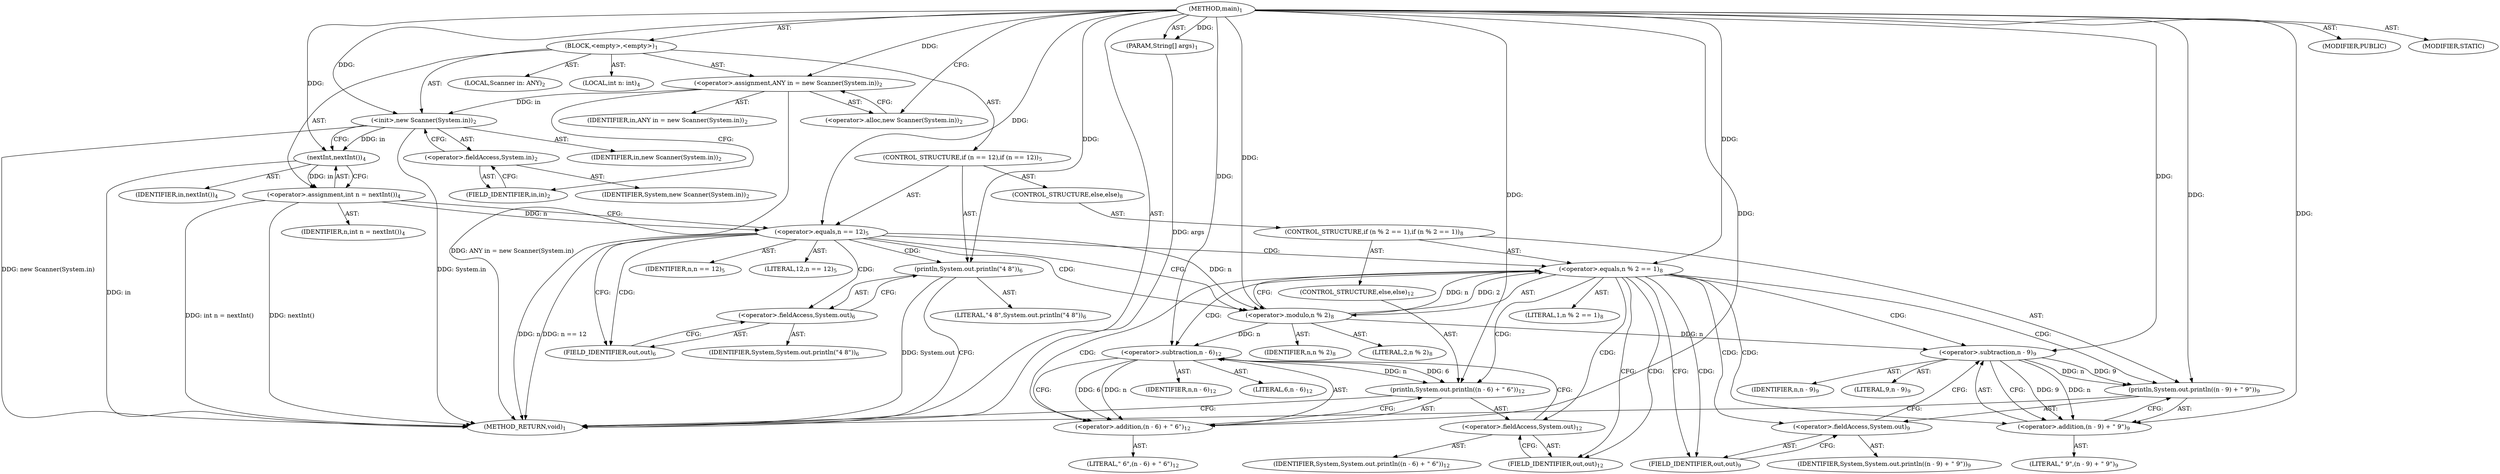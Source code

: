 digraph "main" {  
"19" [label = <(METHOD,main)<SUB>1</SUB>> ]
"20" [label = <(PARAM,String[] args)<SUB>1</SUB>> ]
"21" [label = <(BLOCK,&lt;empty&gt;,&lt;empty&gt;)<SUB>1</SUB>> ]
"4" [label = <(LOCAL,Scanner in: ANY)<SUB>2</SUB>> ]
"22" [label = <(&lt;operator&gt;.assignment,ANY in = new Scanner(System.in))<SUB>2</SUB>> ]
"23" [label = <(IDENTIFIER,in,ANY in = new Scanner(System.in))<SUB>2</SUB>> ]
"24" [label = <(&lt;operator&gt;.alloc,new Scanner(System.in))<SUB>2</SUB>> ]
"25" [label = <(&lt;init&gt;,new Scanner(System.in))<SUB>2</SUB>> ]
"3" [label = <(IDENTIFIER,in,new Scanner(System.in))<SUB>2</SUB>> ]
"26" [label = <(&lt;operator&gt;.fieldAccess,System.in)<SUB>2</SUB>> ]
"27" [label = <(IDENTIFIER,System,new Scanner(System.in))<SUB>2</SUB>> ]
"28" [label = <(FIELD_IDENTIFIER,in,in)<SUB>2</SUB>> ]
"29" [label = <(LOCAL,int n: int)<SUB>4</SUB>> ]
"30" [label = <(&lt;operator&gt;.assignment,int n = nextInt())<SUB>4</SUB>> ]
"31" [label = <(IDENTIFIER,n,int n = nextInt())<SUB>4</SUB>> ]
"32" [label = <(nextInt,nextInt())<SUB>4</SUB>> ]
"33" [label = <(IDENTIFIER,in,nextInt())<SUB>4</SUB>> ]
"34" [label = <(CONTROL_STRUCTURE,if (n == 12),if (n == 12))<SUB>5</SUB>> ]
"35" [label = <(&lt;operator&gt;.equals,n == 12)<SUB>5</SUB>> ]
"36" [label = <(IDENTIFIER,n,n == 12)<SUB>5</SUB>> ]
"37" [label = <(LITERAL,12,n == 12)<SUB>5</SUB>> ]
"38" [label = <(println,System.out.println(&quot;4 8&quot;))<SUB>6</SUB>> ]
"39" [label = <(&lt;operator&gt;.fieldAccess,System.out)<SUB>6</SUB>> ]
"40" [label = <(IDENTIFIER,System,System.out.println(&quot;4 8&quot;))<SUB>6</SUB>> ]
"41" [label = <(FIELD_IDENTIFIER,out,out)<SUB>6</SUB>> ]
"42" [label = <(LITERAL,&quot;4 8&quot;,System.out.println(&quot;4 8&quot;))<SUB>6</SUB>> ]
"43" [label = <(CONTROL_STRUCTURE,else,else)<SUB>8</SUB>> ]
"44" [label = <(CONTROL_STRUCTURE,if (n % 2 == 1),if (n % 2 == 1))<SUB>8</SUB>> ]
"45" [label = <(&lt;operator&gt;.equals,n % 2 == 1)<SUB>8</SUB>> ]
"46" [label = <(&lt;operator&gt;.modulo,n % 2)<SUB>8</SUB>> ]
"47" [label = <(IDENTIFIER,n,n % 2)<SUB>8</SUB>> ]
"48" [label = <(LITERAL,2,n % 2)<SUB>8</SUB>> ]
"49" [label = <(LITERAL,1,n % 2 == 1)<SUB>8</SUB>> ]
"50" [label = <(println,System.out.println((n - 9) + &quot; 9&quot;))<SUB>9</SUB>> ]
"51" [label = <(&lt;operator&gt;.fieldAccess,System.out)<SUB>9</SUB>> ]
"52" [label = <(IDENTIFIER,System,System.out.println((n - 9) + &quot; 9&quot;))<SUB>9</SUB>> ]
"53" [label = <(FIELD_IDENTIFIER,out,out)<SUB>9</SUB>> ]
"54" [label = <(&lt;operator&gt;.addition,(n - 9) + &quot; 9&quot;)<SUB>9</SUB>> ]
"55" [label = <(&lt;operator&gt;.subtraction,n - 9)<SUB>9</SUB>> ]
"56" [label = <(IDENTIFIER,n,n - 9)<SUB>9</SUB>> ]
"57" [label = <(LITERAL,9,n - 9)<SUB>9</SUB>> ]
"58" [label = <(LITERAL,&quot; 9&quot;,(n - 9) + &quot; 9&quot;)<SUB>9</SUB>> ]
"59" [label = <(CONTROL_STRUCTURE,else,else)<SUB>12</SUB>> ]
"60" [label = <(println,System.out.println((n - 6) + &quot; 6&quot;))<SUB>12</SUB>> ]
"61" [label = <(&lt;operator&gt;.fieldAccess,System.out)<SUB>12</SUB>> ]
"62" [label = <(IDENTIFIER,System,System.out.println((n - 6) + &quot; 6&quot;))<SUB>12</SUB>> ]
"63" [label = <(FIELD_IDENTIFIER,out,out)<SUB>12</SUB>> ]
"64" [label = <(&lt;operator&gt;.addition,(n - 6) + &quot; 6&quot;)<SUB>12</SUB>> ]
"65" [label = <(&lt;operator&gt;.subtraction,n - 6)<SUB>12</SUB>> ]
"66" [label = <(IDENTIFIER,n,n - 6)<SUB>12</SUB>> ]
"67" [label = <(LITERAL,6,n - 6)<SUB>12</SUB>> ]
"68" [label = <(LITERAL,&quot; 6&quot;,(n - 6) + &quot; 6&quot;)<SUB>12</SUB>> ]
"69" [label = <(MODIFIER,PUBLIC)> ]
"70" [label = <(MODIFIER,STATIC)> ]
"71" [label = <(METHOD_RETURN,void)<SUB>1</SUB>> ]
  "19" -> "20"  [ label = "AST: "] 
  "19" -> "21"  [ label = "AST: "] 
  "19" -> "69"  [ label = "AST: "] 
  "19" -> "70"  [ label = "AST: "] 
  "19" -> "71"  [ label = "AST: "] 
  "21" -> "4"  [ label = "AST: "] 
  "21" -> "22"  [ label = "AST: "] 
  "21" -> "25"  [ label = "AST: "] 
  "21" -> "29"  [ label = "AST: "] 
  "21" -> "30"  [ label = "AST: "] 
  "21" -> "34"  [ label = "AST: "] 
  "22" -> "23"  [ label = "AST: "] 
  "22" -> "24"  [ label = "AST: "] 
  "25" -> "3"  [ label = "AST: "] 
  "25" -> "26"  [ label = "AST: "] 
  "26" -> "27"  [ label = "AST: "] 
  "26" -> "28"  [ label = "AST: "] 
  "30" -> "31"  [ label = "AST: "] 
  "30" -> "32"  [ label = "AST: "] 
  "32" -> "33"  [ label = "AST: "] 
  "34" -> "35"  [ label = "AST: "] 
  "34" -> "38"  [ label = "AST: "] 
  "34" -> "43"  [ label = "AST: "] 
  "35" -> "36"  [ label = "AST: "] 
  "35" -> "37"  [ label = "AST: "] 
  "38" -> "39"  [ label = "AST: "] 
  "38" -> "42"  [ label = "AST: "] 
  "39" -> "40"  [ label = "AST: "] 
  "39" -> "41"  [ label = "AST: "] 
  "43" -> "44"  [ label = "AST: "] 
  "44" -> "45"  [ label = "AST: "] 
  "44" -> "50"  [ label = "AST: "] 
  "44" -> "59"  [ label = "AST: "] 
  "45" -> "46"  [ label = "AST: "] 
  "45" -> "49"  [ label = "AST: "] 
  "46" -> "47"  [ label = "AST: "] 
  "46" -> "48"  [ label = "AST: "] 
  "50" -> "51"  [ label = "AST: "] 
  "50" -> "54"  [ label = "AST: "] 
  "51" -> "52"  [ label = "AST: "] 
  "51" -> "53"  [ label = "AST: "] 
  "54" -> "55"  [ label = "AST: "] 
  "54" -> "58"  [ label = "AST: "] 
  "55" -> "56"  [ label = "AST: "] 
  "55" -> "57"  [ label = "AST: "] 
  "59" -> "60"  [ label = "AST: "] 
  "60" -> "61"  [ label = "AST: "] 
  "60" -> "64"  [ label = "AST: "] 
  "61" -> "62"  [ label = "AST: "] 
  "61" -> "63"  [ label = "AST: "] 
  "64" -> "65"  [ label = "AST: "] 
  "64" -> "68"  [ label = "AST: "] 
  "65" -> "66"  [ label = "AST: "] 
  "65" -> "67"  [ label = "AST: "] 
  "22" -> "28"  [ label = "CFG: "] 
  "25" -> "32"  [ label = "CFG: "] 
  "30" -> "35"  [ label = "CFG: "] 
  "24" -> "22"  [ label = "CFG: "] 
  "26" -> "25"  [ label = "CFG: "] 
  "32" -> "30"  [ label = "CFG: "] 
  "35" -> "41"  [ label = "CFG: "] 
  "35" -> "46"  [ label = "CFG: "] 
  "38" -> "71"  [ label = "CFG: "] 
  "28" -> "26"  [ label = "CFG: "] 
  "39" -> "38"  [ label = "CFG: "] 
  "41" -> "39"  [ label = "CFG: "] 
  "45" -> "53"  [ label = "CFG: "] 
  "45" -> "63"  [ label = "CFG: "] 
  "50" -> "71"  [ label = "CFG: "] 
  "46" -> "45"  [ label = "CFG: "] 
  "51" -> "55"  [ label = "CFG: "] 
  "54" -> "50"  [ label = "CFG: "] 
  "60" -> "71"  [ label = "CFG: "] 
  "53" -> "51"  [ label = "CFG: "] 
  "55" -> "54"  [ label = "CFG: "] 
  "61" -> "65"  [ label = "CFG: "] 
  "64" -> "60"  [ label = "CFG: "] 
  "63" -> "61"  [ label = "CFG: "] 
  "65" -> "64"  [ label = "CFG: "] 
  "19" -> "24"  [ label = "CFG: "] 
  "20" -> "71"  [ label = "DDG: args"] 
  "22" -> "71"  [ label = "DDG: ANY in = new Scanner(System.in)"] 
  "25" -> "71"  [ label = "DDG: System.in"] 
  "25" -> "71"  [ label = "DDG: new Scanner(System.in)"] 
  "32" -> "71"  [ label = "DDG: in"] 
  "30" -> "71"  [ label = "DDG: nextInt()"] 
  "30" -> "71"  [ label = "DDG: int n = nextInt()"] 
  "35" -> "71"  [ label = "DDG: n"] 
  "35" -> "71"  [ label = "DDG: n == 12"] 
  "38" -> "71"  [ label = "DDG: System.out"] 
  "19" -> "20"  [ label = "DDG: "] 
  "19" -> "22"  [ label = "DDG: "] 
  "32" -> "30"  [ label = "DDG: in"] 
  "22" -> "25"  [ label = "DDG: in"] 
  "19" -> "25"  [ label = "DDG: "] 
  "25" -> "32"  [ label = "DDG: in"] 
  "19" -> "32"  [ label = "DDG: "] 
  "30" -> "35"  [ label = "DDG: n"] 
  "19" -> "35"  [ label = "DDG: "] 
  "19" -> "38"  [ label = "DDG: "] 
  "46" -> "45"  [ label = "DDG: n"] 
  "46" -> "45"  [ label = "DDG: 2"] 
  "19" -> "45"  [ label = "DDG: "] 
  "55" -> "50"  [ label = "DDG: n"] 
  "55" -> "50"  [ label = "DDG: 9"] 
  "19" -> "50"  [ label = "DDG: "] 
  "35" -> "46"  [ label = "DDG: n"] 
  "19" -> "46"  [ label = "DDG: "] 
  "55" -> "54"  [ label = "DDG: n"] 
  "55" -> "54"  [ label = "DDG: 9"] 
  "19" -> "54"  [ label = "DDG: "] 
  "65" -> "60"  [ label = "DDG: n"] 
  "65" -> "60"  [ label = "DDG: 6"] 
  "19" -> "60"  [ label = "DDG: "] 
  "46" -> "55"  [ label = "DDG: n"] 
  "19" -> "55"  [ label = "DDG: "] 
  "65" -> "64"  [ label = "DDG: n"] 
  "65" -> "64"  [ label = "DDG: 6"] 
  "19" -> "64"  [ label = "DDG: "] 
  "46" -> "65"  [ label = "DDG: n"] 
  "19" -> "65"  [ label = "DDG: "] 
  "35" -> "46"  [ label = "CDG: "] 
  "35" -> "38"  [ label = "CDG: "] 
  "35" -> "41"  [ label = "CDG: "] 
  "35" -> "45"  [ label = "CDG: "] 
  "35" -> "39"  [ label = "CDG: "] 
  "45" -> "60"  [ label = "CDG: "] 
  "45" -> "61"  [ label = "CDG: "] 
  "45" -> "64"  [ label = "CDG: "] 
  "45" -> "51"  [ label = "CDG: "] 
  "45" -> "53"  [ label = "CDG: "] 
  "45" -> "63"  [ label = "CDG: "] 
  "45" -> "65"  [ label = "CDG: "] 
  "45" -> "50"  [ label = "CDG: "] 
  "45" -> "55"  [ label = "CDG: "] 
  "45" -> "54"  [ label = "CDG: "] 
}
